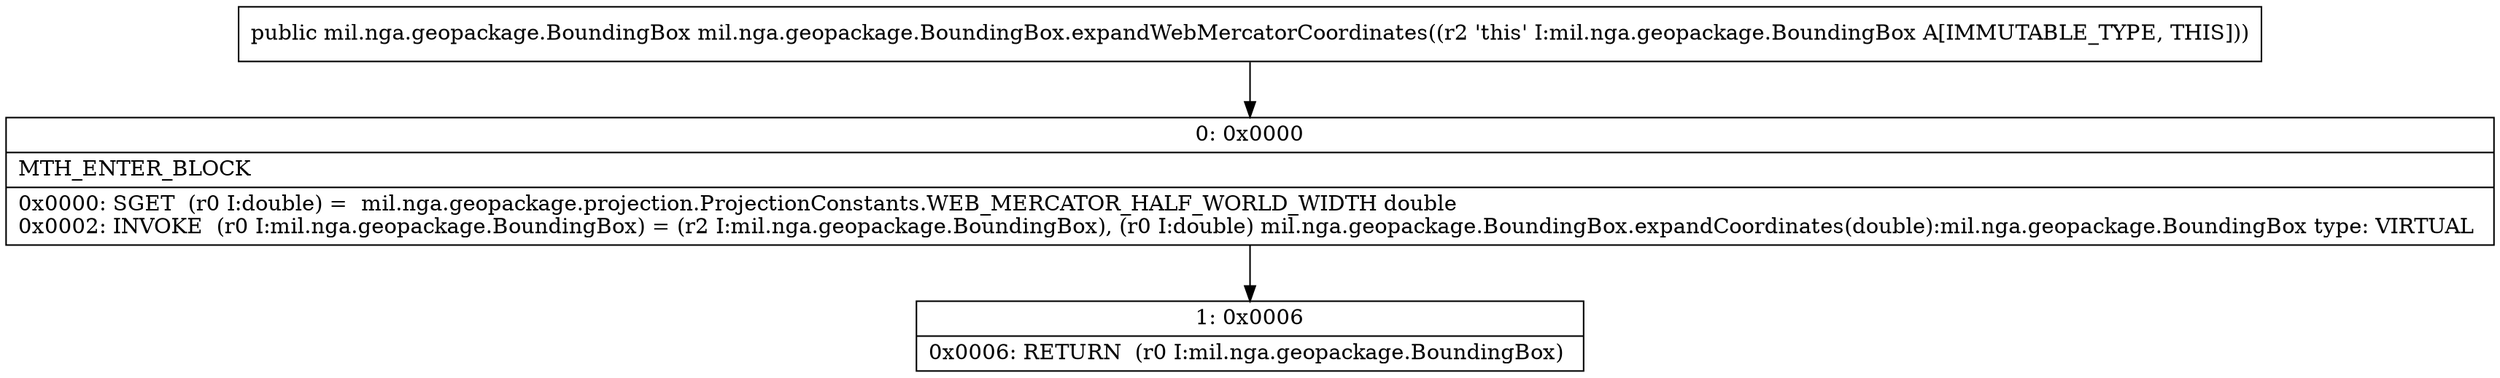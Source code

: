 digraph "CFG formil.nga.geopackage.BoundingBox.expandWebMercatorCoordinates()Lmil\/nga\/geopackage\/BoundingBox;" {
Node_0 [shape=record,label="{0\:\ 0x0000|MTH_ENTER_BLOCK\l|0x0000: SGET  (r0 I:double) =  mil.nga.geopackage.projection.ProjectionConstants.WEB_MERCATOR_HALF_WORLD_WIDTH double \l0x0002: INVOKE  (r0 I:mil.nga.geopackage.BoundingBox) = (r2 I:mil.nga.geopackage.BoundingBox), (r0 I:double) mil.nga.geopackage.BoundingBox.expandCoordinates(double):mil.nga.geopackage.BoundingBox type: VIRTUAL \l}"];
Node_1 [shape=record,label="{1\:\ 0x0006|0x0006: RETURN  (r0 I:mil.nga.geopackage.BoundingBox) \l}"];
MethodNode[shape=record,label="{public mil.nga.geopackage.BoundingBox mil.nga.geopackage.BoundingBox.expandWebMercatorCoordinates((r2 'this' I:mil.nga.geopackage.BoundingBox A[IMMUTABLE_TYPE, THIS])) }"];
MethodNode -> Node_0;
Node_0 -> Node_1;
}

